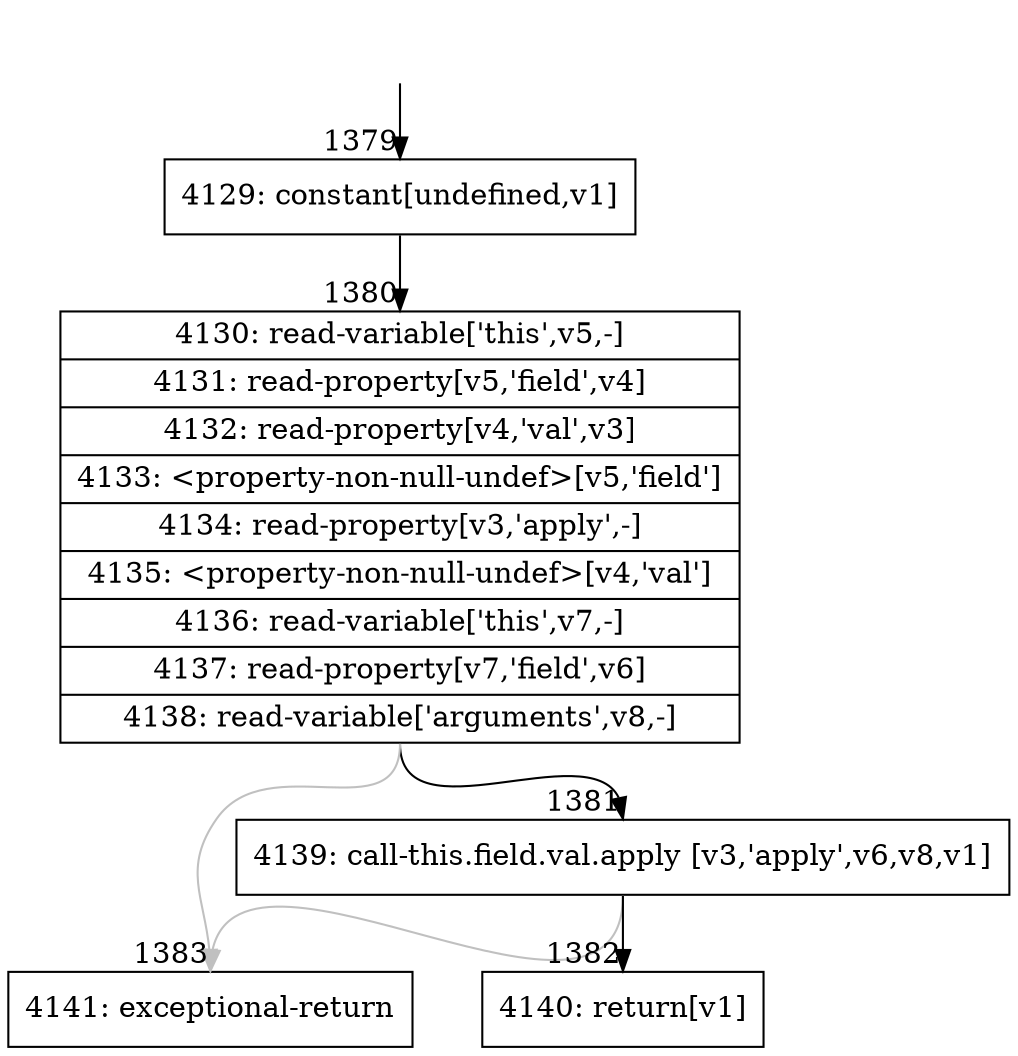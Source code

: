 digraph {
rankdir="TD"
BB_entry111[shape=none,label=""];
BB_entry111 -> BB1379 [tailport=s, headport=n, headlabel="    1379"]
BB1379 [shape=record label="{4129: constant[undefined,v1]}" ] 
BB1379 -> BB1380 [tailport=s, headport=n, headlabel="      1380"]
BB1380 [shape=record label="{4130: read-variable['this',v5,-]|4131: read-property[v5,'field',v4]|4132: read-property[v4,'val',v3]|4133: \<property-non-null-undef\>[v5,'field']|4134: read-property[v3,'apply',-]|4135: \<property-non-null-undef\>[v4,'val']|4136: read-variable['this',v7,-]|4137: read-property[v7,'field',v6]|4138: read-variable['arguments',v8,-]}" ] 
BB1380 -> BB1381 [tailport=s, headport=n, headlabel="      1381"]
BB1380 -> BB1383 [tailport=s, headport=n, color=gray, headlabel="      1383"]
BB1381 [shape=record label="{4139: call-this.field.val.apply [v3,'apply',v6,v8,v1]}" ] 
BB1381 -> BB1382 [tailport=s, headport=n, headlabel="      1382"]
BB1381 -> BB1383 [tailport=s, headport=n, color=gray]
BB1382 [shape=record label="{4140: return[v1]}" ] 
BB1383 [shape=record label="{4141: exceptional-return}" ] 
//#$~ 1176
}
